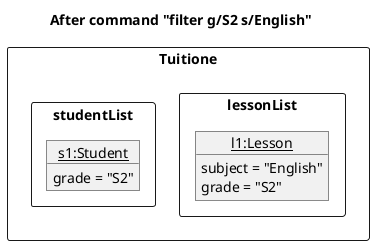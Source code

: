 @startuml
'https://plantuml.com/object-diagram

title After command "filter g/S2 s/English"

package Tuitione <<rectangle>> {
    package lessonList <<rectangle>> {
        object "<u>l1:Lesson" as Lesson1 {
        subject = "English"
        grade = "S2"
        }

    }
    package studentList <<rectangle>> {
        object "<u>s1:Student" as Student1 {
        grade = "S2"
        }
    }
}

@end
